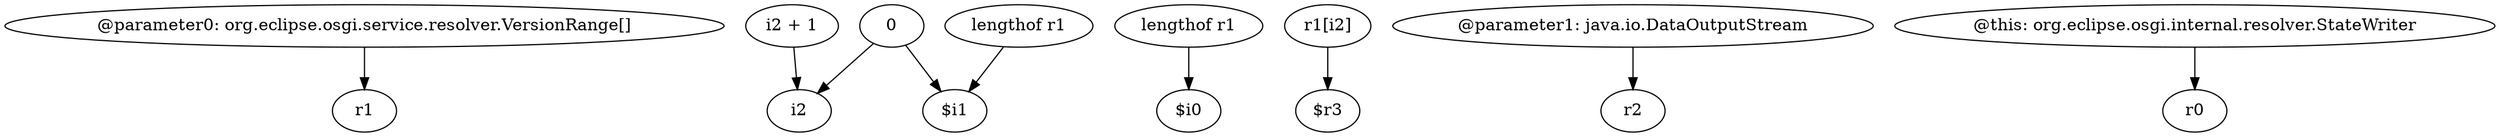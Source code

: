 digraph g {
0[label="@parameter0: org.eclipse.osgi.service.resolver.VersionRange[]"]
1[label="r1"]
0->1[label=""]
2[label="0"]
3[label="i2"]
2->3[label=""]
4[label="$i1"]
2->4[label=""]
5[label="lengthof r1"]
6[label="$i0"]
5->6[label=""]
7[label="i2 + 1"]
7->3[label=""]
8[label="r1[i2]"]
9[label="$r3"]
8->9[label=""]
10[label="@parameter1: java.io.DataOutputStream"]
11[label="r2"]
10->11[label=""]
12[label="lengthof r1"]
12->4[label=""]
13[label="@this: org.eclipse.osgi.internal.resolver.StateWriter"]
14[label="r0"]
13->14[label=""]
}